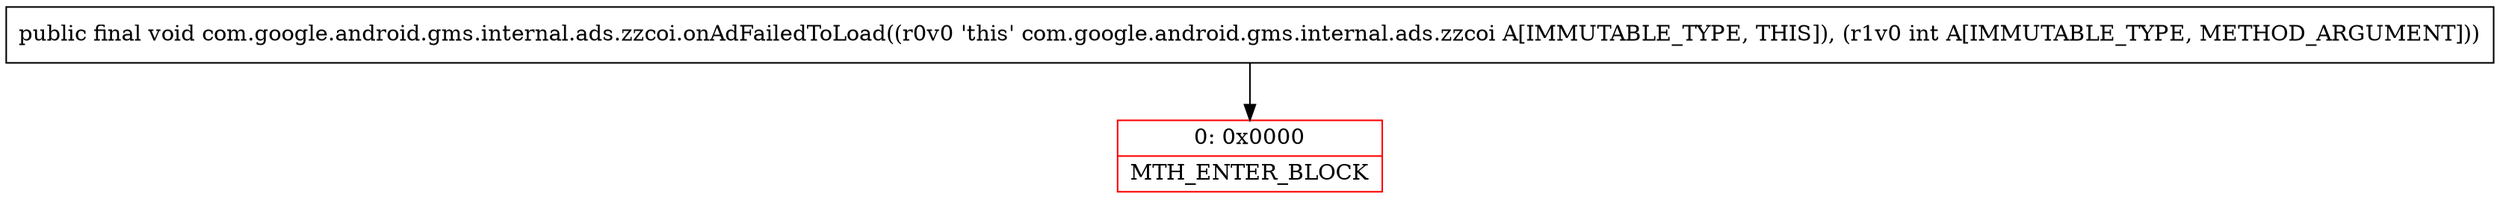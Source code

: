 digraph "CFG forcom.google.android.gms.internal.ads.zzcoi.onAdFailedToLoad(I)V" {
subgraph cluster_Region_412259524 {
label = "R(0)";
node [shape=record,color=blue];
}
Node_0 [shape=record,color=red,label="{0\:\ 0x0000|MTH_ENTER_BLOCK\l}"];
MethodNode[shape=record,label="{public final void com.google.android.gms.internal.ads.zzcoi.onAdFailedToLoad((r0v0 'this' com.google.android.gms.internal.ads.zzcoi A[IMMUTABLE_TYPE, THIS]), (r1v0 int A[IMMUTABLE_TYPE, METHOD_ARGUMENT])) }"];
MethodNode -> Node_0;
}

